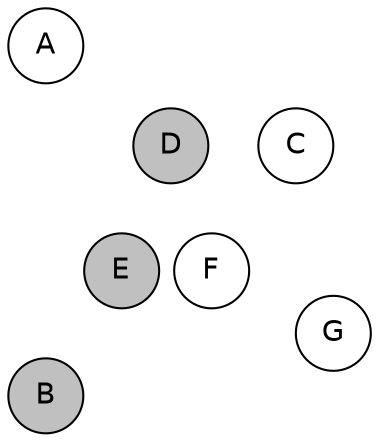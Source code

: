
graph {

layout = circo;
mindist = .1

node [shape = circle, fontname = Helvetica, margin = 0, style = filled]
edge [style=invis]

subgraph 1 {
	E -- F -- F# -- G -- G# -- A -- A# -- B -- C -- C# -- D -- D# -- E
}

C [fillcolor = white];
C# [fillcolor = gray];
D [fillcolor = gray];
D# [fillcolor = cadetblue1];
E [fillcolor = gray];
F [fillcolor = white];
F# [fillcolor = gray];
G [fillcolor = white];
G# [fillcolor = white];
A [fillcolor = white];
A# [fillcolor = gray];
B [fillcolor = gray];
}
